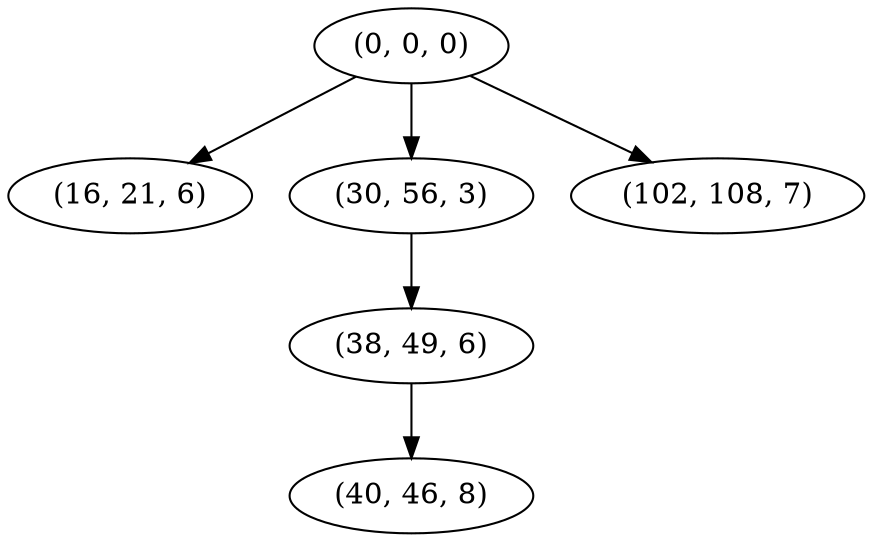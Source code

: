 digraph tree {
    "(0, 0, 0)";
    "(16, 21, 6)";
    "(30, 56, 3)";
    "(38, 49, 6)";
    "(40, 46, 8)";
    "(102, 108, 7)";
    "(0, 0, 0)" -> "(16, 21, 6)";
    "(0, 0, 0)" -> "(30, 56, 3)";
    "(0, 0, 0)" -> "(102, 108, 7)";
    "(30, 56, 3)" -> "(38, 49, 6)";
    "(38, 49, 6)" -> "(40, 46, 8)";
}
